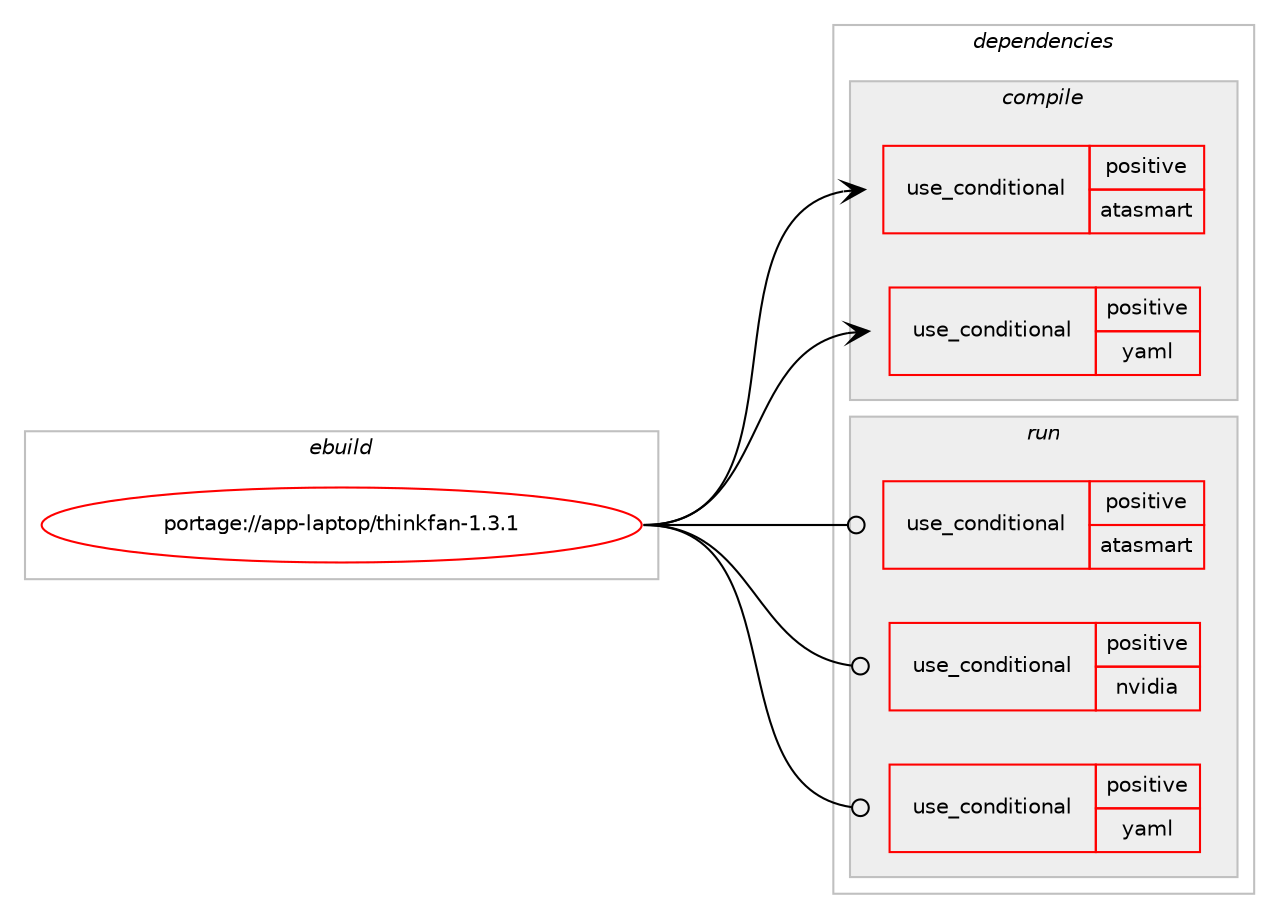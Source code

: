 digraph prolog {

# *************
# Graph options
# *************

newrank=true;
concentrate=true;
compound=true;
graph [rankdir=LR,fontname=Helvetica,fontsize=10,ranksep=1.5];#, ranksep=2.5, nodesep=0.2];
edge  [arrowhead=vee];
node  [fontname=Helvetica,fontsize=10];

# **********
# The ebuild
# **********

subgraph cluster_leftcol {
color=gray;
rank=same;
label=<<i>ebuild</i>>;
id [label="portage://app-laptop/thinkfan-1.3.1", color=red, width=4, href="../app-laptop/thinkfan-1.3.1.svg"];
}

# ****************
# The dependencies
# ****************

subgraph cluster_midcol {
color=gray;
label=<<i>dependencies</i>>;
subgraph cluster_compile {
fillcolor="#eeeeee";
style=filled;
label=<<i>compile</i>>;
subgraph cond10892 {
dependency17329 [label=<<TABLE BORDER="0" CELLBORDER="1" CELLSPACING="0" CELLPADDING="4"><TR><TD ROWSPAN="3" CELLPADDING="10">use_conditional</TD></TR><TR><TD>positive</TD></TR><TR><TD>atasmart</TD></TR></TABLE>>, shape=none, color=red];
# *** BEGIN UNKNOWN DEPENDENCY TYPE (TODO) ***
# dependency17329 -> package_dependency(portage://app-laptop/thinkfan-1.3.1,install,no,dev-libs,libatasmart,none,[,,],[],[])
# *** END UNKNOWN DEPENDENCY TYPE (TODO) ***

}
id:e -> dependency17329:w [weight=20,style="solid",arrowhead="vee"];
subgraph cond10893 {
dependency17330 [label=<<TABLE BORDER="0" CELLBORDER="1" CELLSPACING="0" CELLPADDING="4"><TR><TD ROWSPAN="3" CELLPADDING="10">use_conditional</TD></TR><TR><TD>positive</TD></TR><TR><TD>yaml</TD></TR></TABLE>>, shape=none, color=red];
# *** BEGIN UNKNOWN DEPENDENCY TYPE (TODO) ***
# dependency17330 -> package_dependency(portage://app-laptop/thinkfan-1.3.1,install,no,dev-cpp,yaml-cpp,none,[,,],[],[])
# *** END UNKNOWN DEPENDENCY TYPE (TODO) ***

}
id:e -> dependency17330:w [weight=20,style="solid",arrowhead="vee"];
}
subgraph cluster_compileandrun {
fillcolor="#eeeeee";
style=filled;
label=<<i>compile and run</i>>;
}
subgraph cluster_run {
fillcolor="#eeeeee";
style=filled;
label=<<i>run</i>>;
subgraph cond10894 {
dependency17331 [label=<<TABLE BORDER="0" CELLBORDER="1" CELLSPACING="0" CELLPADDING="4"><TR><TD ROWSPAN="3" CELLPADDING="10">use_conditional</TD></TR><TR><TD>positive</TD></TR><TR><TD>atasmart</TD></TR></TABLE>>, shape=none, color=red];
# *** BEGIN UNKNOWN DEPENDENCY TYPE (TODO) ***
# dependency17331 -> package_dependency(portage://app-laptop/thinkfan-1.3.1,run,no,dev-libs,libatasmart,none,[,,],[],[])
# *** END UNKNOWN DEPENDENCY TYPE (TODO) ***

}
id:e -> dependency17331:w [weight=20,style="solid",arrowhead="odot"];
subgraph cond10895 {
dependency17332 [label=<<TABLE BORDER="0" CELLBORDER="1" CELLSPACING="0" CELLPADDING="4"><TR><TD ROWSPAN="3" CELLPADDING="10">use_conditional</TD></TR><TR><TD>positive</TD></TR><TR><TD>nvidia</TD></TR></TABLE>>, shape=none, color=red];
# *** BEGIN UNKNOWN DEPENDENCY TYPE (TODO) ***
# dependency17332 -> package_dependency(portage://app-laptop/thinkfan-1.3.1,run,no,x11-drivers,nvidia-drivers,none,[,,],[],[])
# *** END UNKNOWN DEPENDENCY TYPE (TODO) ***

}
id:e -> dependency17332:w [weight=20,style="solid",arrowhead="odot"];
subgraph cond10896 {
dependency17333 [label=<<TABLE BORDER="0" CELLBORDER="1" CELLSPACING="0" CELLPADDING="4"><TR><TD ROWSPAN="3" CELLPADDING="10">use_conditional</TD></TR><TR><TD>positive</TD></TR><TR><TD>yaml</TD></TR></TABLE>>, shape=none, color=red];
# *** BEGIN UNKNOWN DEPENDENCY TYPE (TODO) ***
# dependency17333 -> package_dependency(portage://app-laptop/thinkfan-1.3.1,run,no,dev-cpp,yaml-cpp,none,[,,],[],[])
# *** END UNKNOWN DEPENDENCY TYPE (TODO) ***

}
id:e -> dependency17333:w [weight=20,style="solid",arrowhead="odot"];
}
}

# **************
# The candidates
# **************

subgraph cluster_choices {
rank=same;
color=gray;
label=<<i>candidates</i>>;

}

}
